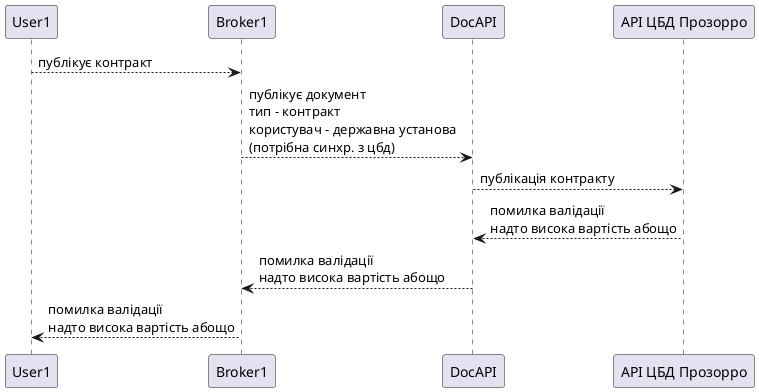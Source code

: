 @startuml

User1 --> Broker1: публікує контракт

Broker1 --> DocAPI: публікує документ\n\
тип - контракт\n\
користувач - державна установа\n\
(потрібна синхр. з цбд)


DocAPI --> "API ЦБД Прозорро" as APICDB: публікація контракту
DocAPI <-- APICDB: помилка валідації\n\
надто висока вартість абощо

Broker1 <-- DocAPI: помилка валідації\n\
надто висока вартість абощо


User1 <-- Broker1: помилка валідації\n\
надто висока вартість абощо

@enduml
